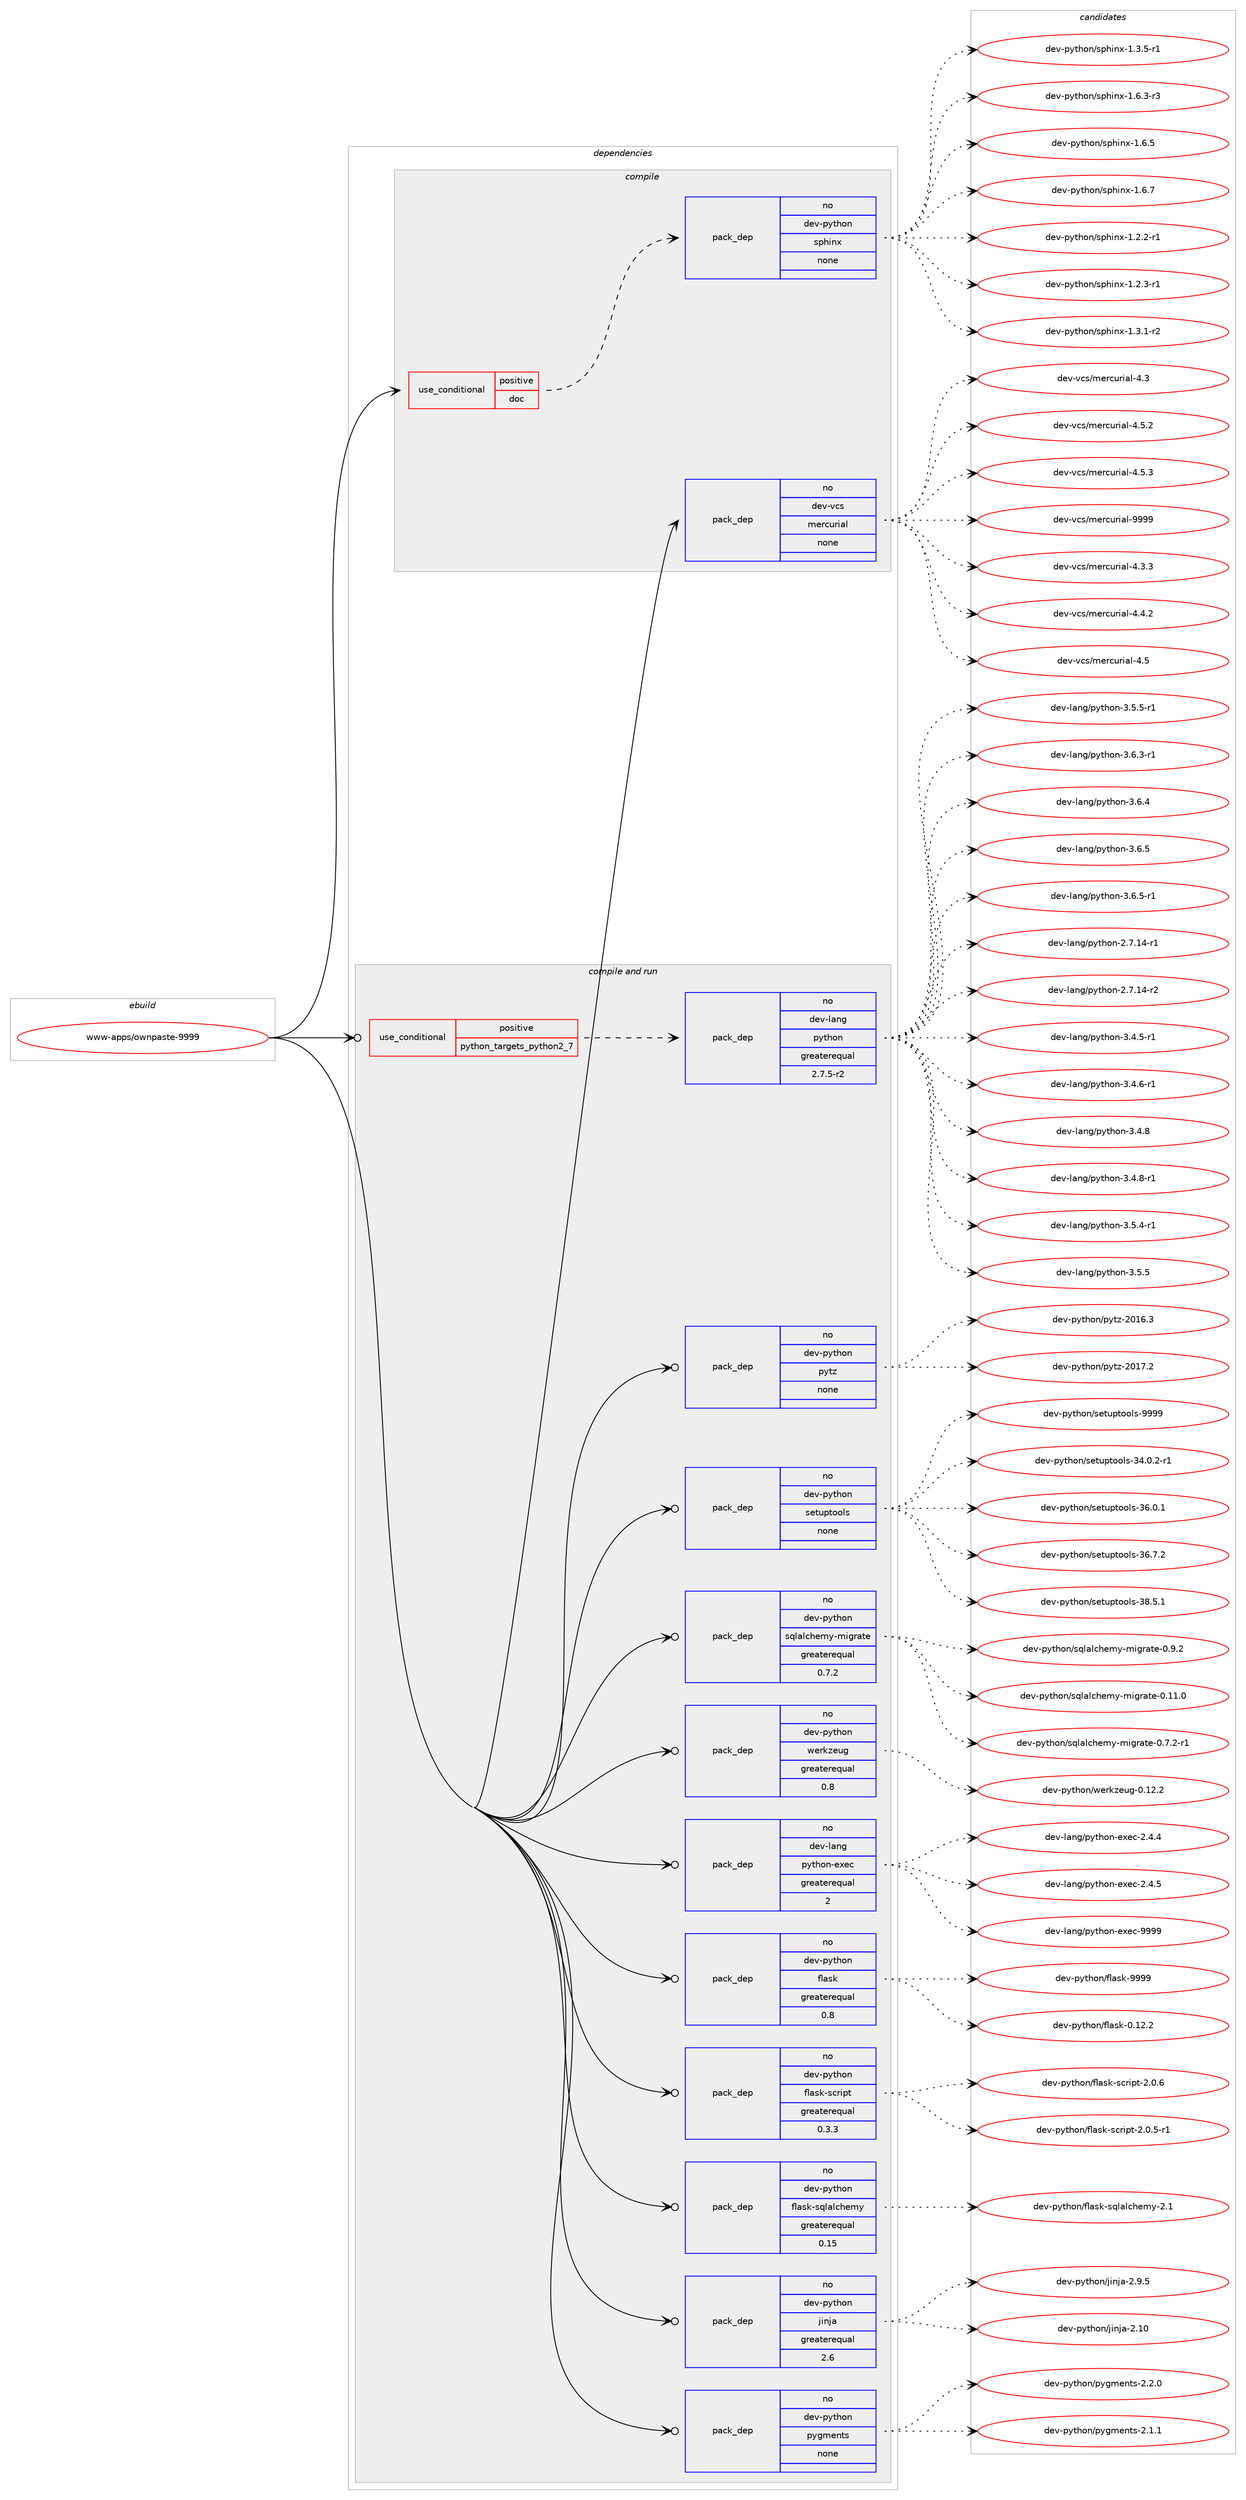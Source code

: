 digraph prolog {

# *************
# Graph options
# *************

newrank=true;
concentrate=true;
compound=true;
graph [rankdir=LR,fontname=Helvetica,fontsize=10,ranksep=1.5];#, ranksep=2.5, nodesep=0.2];
edge  [arrowhead=vee];
node  [fontname=Helvetica,fontsize=10];

# **********
# The ebuild
# **********

subgraph cluster_leftcol {
color=gray;
rank=same;
label=<<i>ebuild</i>>;
id [label="www-apps/ownpaste-9999", color=red, width=4, href="../www-apps/ownpaste-9999.svg"];
}

# ****************
# The dependencies
# ****************

subgraph cluster_midcol {
color=gray;
label=<<i>dependencies</i>>;
subgraph cluster_compile {
fillcolor="#eeeeee";
style=filled;
label=<<i>compile</i>>;
subgraph cond734 {
dependency8181 [label=<<TABLE BORDER="0" CELLBORDER="1" CELLSPACING="0" CELLPADDING="4"><TR><TD ROWSPAN="3" CELLPADDING="10">use_conditional</TD></TR><TR><TD>positive</TD></TR><TR><TD>doc</TD></TR></TABLE>>, shape=none, color=red];
subgraph pack7363 {
dependency8182 [label=<<TABLE BORDER="0" CELLBORDER="1" CELLSPACING="0" CELLPADDING="4" WIDTH="220"><TR><TD ROWSPAN="6" CELLPADDING="30">pack_dep</TD></TR><TR><TD WIDTH="110">no</TD></TR><TR><TD>dev-python</TD></TR><TR><TD>sphinx</TD></TR><TR><TD>none</TD></TR><TR><TD></TD></TR></TABLE>>, shape=none, color=blue];
}
dependency8181:e -> dependency8182:w [weight=20,style="dashed",arrowhead="vee"];
}
id:e -> dependency8181:w [weight=20,style="solid",arrowhead="vee"];
subgraph pack7364 {
dependency8183 [label=<<TABLE BORDER="0" CELLBORDER="1" CELLSPACING="0" CELLPADDING="4" WIDTH="220"><TR><TD ROWSPAN="6" CELLPADDING="30">pack_dep</TD></TR><TR><TD WIDTH="110">no</TD></TR><TR><TD>dev-vcs</TD></TR><TR><TD>mercurial</TD></TR><TR><TD>none</TD></TR><TR><TD></TD></TR></TABLE>>, shape=none, color=blue];
}
id:e -> dependency8183:w [weight=20,style="solid",arrowhead="vee"];
}
subgraph cluster_compileandrun {
fillcolor="#eeeeee";
style=filled;
label=<<i>compile and run</i>>;
subgraph cond735 {
dependency8184 [label=<<TABLE BORDER="0" CELLBORDER="1" CELLSPACING="0" CELLPADDING="4"><TR><TD ROWSPAN="3" CELLPADDING="10">use_conditional</TD></TR><TR><TD>positive</TD></TR><TR><TD>python_targets_python2_7</TD></TR></TABLE>>, shape=none, color=red];
subgraph pack7365 {
dependency8185 [label=<<TABLE BORDER="0" CELLBORDER="1" CELLSPACING="0" CELLPADDING="4" WIDTH="220"><TR><TD ROWSPAN="6" CELLPADDING="30">pack_dep</TD></TR><TR><TD WIDTH="110">no</TD></TR><TR><TD>dev-lang</TD></TR><TR><TD>python</TD></TR><TR><TD>greaterequal</TD></TR><TR><TD>2.7.5-r2</TD></TR></TABLE>>, shape=none, color=blue];
}
dependency8184:e -> dependency8185:w [weight=20,style="dashed",arrowhead="vee"];
}
id:e -> dependency8184:w [weight=20,style="solid",arrowhead="odotvee"];
subgraph pack7366 {
dependency8186 [label=<<TABLE BORDER="0" CELLBORDER="1" CELLSPACING="0" CELLPADDING="4" WIDTH="220"><TR><TD ROWSPAN="6" CELLPADDING="30">pack_dep</TD></TR><TR><TD WIDTH="110">no</TD></TR><TR><TD>dev-lang</TD></TR><TR><TD>python-exec</TD></TR><TR><TD>greaterequal</TD></TR><TR><TD>2</TD></TR></TABLE>>, shape=none, color=blue];
}
id:e -> dependency8186:w [weight=20,style="solid",arrowhead="odotvee"];
subgraph pack7367 {
dependency8187 [label=<<TABLE BORDER="0" CELLBORDER="1" CELLSPACING="0" CELLPADDING="4" WIDTH="220"><TR><TD ROWSPAN="6" CELLPADDING="30">pack_dep</TD></TR><TR><TD WIDTH="110">no</TD></TR><TR><TD>dev-python</TD></TR><TR><TD>flask</TD></TR><TR><TD>greaterequal</TD></TR><TR><TD>0.8</TD></TR></TABLE>>, shape=none, color=blue];
}
id:e -> dependency8187:w [weight=20,style="solid",arrowhead="odotvee"];
subgraph pack7368 {
dependency8188 [label=<<TABLE BORDER="0" CELLBORDER="1" CELLSPACING="0" CELLPADDING="4" WIDTH="220"><TR><TD ROWSPAN="6" CELLPADDING="30">pack_dep</TD></TR><TR><TD WIDTH="110">no</TD></TR><TR><TD>dev-python</TD></TR><TR><TD>flask-script</TD></TR><TR><TD>greaterequal</TD></TR><TR><TD>0.3.3</TD></TR></TABLE>>, shape=none, color=blue];
}
id:e -> dependency8188:w [weight=20,style="solid",arrowhead="odotvee"];
subgraph pack7369 {
dependency8189 [label=<<TABLE BORDER="0" CELLBORDER="1" CELLSPACING="0" CELLPADDING="4" WIDTH="220"><TR><TD ROWSPAN="6" CELLPADDING="30">pack_dep</TD></TR><TR><TD WIDTH="110">no</TD></TR><TR><TD>dev-python</TD></TR><TR><TD>flask-sqlalchemy</TD></TR><TR><TD>greaterequal</TD></TR><TR><TD>0.15</TD></TR></TABLE>>, shape=none, color=blue];
}
id:e -> dependency8189:w [weight=20,style="solid",arrowhead="odotvee"];
subgraph pack7370 {
dependency8190 [label=<<TABLE BORDER="0" CELLBORDER="1" CELLSPACING="0" CELLPADDING="4" WIDTH="220"><TR><TD ROWSPAN="6" CELLPADDING="30">pack_dep</TD></TR><TR><TD WIDTH="110">no</TD></TR><TR><TD>dev-python</TD></TR><TR><TD>jinja</TD></TR><TR><TD>greaterequal</TD></TR><TR><TD>2.6</TD></TR></TABLE>>, shape=none, color=blue];
}
id:e -> dependency8190:w [weight=20,style="solid",arrowhead="odotvee"];
subgraph pack7371 {
dependency8191 [label=<<TABLE BORDER="0" CELLBORDER="1" CELLSPACING="0" CELLPADDING="4" WIDTH="220"><TR><TD ROWSPAN="6" CELLPADDING="30">pack_dep</TD></TR><TR><TD WIDTH="110">no</TD></TR><TR><TD>dev-python</TD></TR><TR><TD>pygments</TD></TR><TR><TD>none</TD></TR><TR><TD></TD></TR></TABLE>>, shape=none, color=blue];
}
id:e -> dependency8191:w [weight=20,style="solid",arrowhead="odotvee"];
subgraph pack7372 {
dependency8192 [label=<<TABLE BORDER="0" CELLBORDER="1" CELLSPACING="0" CELLPADDING="4" WIDTH="220"><TR><TD ROWSPAN="6" CELLPADDING="30">pack_dep</TD></TR><TR><TD WIDTH="110">no</TD></TR><TR><TD>dev-python</TD></TR><TR><TD>pytz</TD></TR><TR><TD>none</TD></TR><TR><TD></TD></TR></TABLE>>, shape=none, color=blue];
}
id:e -> dependency8192:w [weight=20,style="solid",arrowhead="odotvee"];
subgraph pack7373 {
dependency8193 [label=<<TABLE BORDER="0" CELLBORDER="1" CELLSPACING="0" CELLPADDING="4" WIDTH="220"><TR><TD ROWSPAN="6" CELLPADDING="30">pack_dep</TD></TR><TR><TD WIDTH="110">no</TD></TR><TR><TD>dev-python</TD></TR><TR><TD>setuptools</TD></TR><TR><TD>none</TD></TR><TR><TD></TD></TR></TABLE>>, shape=none, color=blue];
}
id:e -> dependency8193:w [weight=20,style="solid",arrowhead="odotvee"];
subgraph pack7374 {
dependency8194 [label=<<TABLE BORDER="0" CELLBORDER="1" CELLSPACING="0" CELLPADDING="4" WIDTH="220"><TR><TD ROWSPAN="6" CELLPADDING="30">pack_dep</TD></TR><TR><TD WIDTH="110">no</TD></TR><TR><TD>dev-python</TD></TR><TR><TD>sqlalchemy-migrate</TD></TR><TR><TD>greaterequal</TD></TR><TR><TD>0.7.2</TD></TR></TABLE>>, shape=none, color=blue];
}
id:e -> dependency8194:w [weight=20,style="solid",arrowhead="odotvee"];
subgraph pack7375 {
dependency8195 [label=<<TABLE BORDER="0" CELLBORDER="1" CELLSPACING="0" CELLPADDING="4" WIDTH="220"><TR><TD ROWSPAN="6" CELLPADDING="30">pack_dep</TD></TR><TR><TD WIDTH="110">no</TD></TR><TR><TD>dev-python</TD></TR><TR><TD>werkzeug</TD></TR><TR><TD>greaterequal</TD></TR><TR><TD>0.8</TD></TR></TABLE>>, shape=none, color=blue];
}
id:e -> dependency8195:w [weight=20,style="solid",arrowhead="odotvee"];
}
subgraph cluster_run {
fillcolor="#eeeeee";
style=filled;
label=<<i>run</i>>;
}
}

# **************
# The candidates
# **************

subgraph cluster_choices {
rank=same;
color=gray;
label=<<i>candidates</i>>;

subgraph choice7363 {
color=black;
nodesep=1;
choice10010111845112121116104111110471151121041051101204549465046504511449 [label="dev-python/sphinx-1.2.2-r1", color=red, width=4,href="../dev-python/sphinx-1.2.2-r1.svg"];
choice10010111845112121116104111110471151121041051101204549465046514511449 [label="dev-python/sphinx-1.2.3-r1", color=red, width=4,href="../dev-python/sphinx-1.2.3-r1.svg"];
choice10010111845112121116104111110471151121041051101204549465146494511450 [label="dev-python/sphinx-1.3.1-r2", color=red, width=4,href="../dev-python/sphinx-1.3.1-r2.svg"];
choice10010111845112121116104111110471151121041051101204549465146534511449 [label="dev-python/sphinx-1.3.5-r1", color=red, width=4,href="../dev-python/sphinx-1.3.5-r1.svg"];
choice10010111845112121116104111110471151121041051101204549465446514511451 [label="dev-python/sphinx-1.6.3-r3", color=red, width=4,href="../dev-python/sphinx-1.6.3-r3.svg"];
choice1001011184511212111610411111047115112104105110120454946544653 [label="dev-python/sphinx-1.6.5", color=red, width=4,href="../dev-python/sphinx-1.6.5.svg"];
choice1001011184511212111610411111047115112104105110120454946544655 [label="dev-python/sphinx-1.6.7", color=red, width=4,href="../dev-python/sphinx-1.6.7.svg"];
dependency8182:e -> choice10010111845112121116104111110471151121041051101204549465046504511449:w [style=dotted,weight="100"];
dependency8182:e -> choice10010111845112121116104111110471151121041051101204549465046514511449:w [style=dotted,weight="100"];
dependency8182:e -> choice10010111845112121116104111110471151121041051101204549465146494511450:w [style=dotted,weight="100"];
dependency8182:e -> choice10010111845112121116104111110471151121041051101204549465146534511449:w [style=dotted,weight="100"];
dependency8182:e -> choice10010111845112121116104111110471151121041051101204549465446514511451:w [style=dotted,weight="100"];
dependency8182:e -> choice1001011184511212111610411111047115112104105110120454946544653:w [style=dotted,weight="100"];
dependency8182:e -> choice1001011184511212111610411111047115112104105110120454946544655:w [style=dotted,weight="100"];
}
subgraph choice7364 {
color=black;
nodesep=1;
choice1001011184511899115471091011149911711410597108455246514651 [label="dev-vcs/mercurial-4.3.3", color=red, width=4,href="../dev-vcs/mercurial-4.3.3.svg"];
choice1001011184511899115471091011149911711410597108455246524650 [label="dev-vcs/mercurial-4.4.2", color=red, width=4,href="../dev-vcs/mercurial-4.4.2.svg"];
choice100101118451189911547109101114991171141059710845524653 [label="dev-vcs/mercurial-4.5", color=red, width=4,href="../dev-vcs/mercurial-4.5.svg"];
choice100101118451189911547109101114991171141059710845524651 [label="dev-vcs/mercurial-4.3", color=red, width=4,href="../dev-vcs/mercurial-4.3.svg"];
choice1001011184511899115471091011149911711410597108455246534650 [label="dev-vcs/mercurial-4.5.2", color=red, width=4,href="../dev-vcs/mercurial-4.5.2.svg"];
choice1001011184511899115471091011149911711410597108455246534651 [label="dev-vcs/mercurial-4.5.3", color=red, width=4,href="../dev-vcs/mercurial-4.5.3.svg"];
choice10010111845118991154710910111499117114105971084557575757 [label="dev-vcs/mercurial-9999", color=red, width=4,href="../dev-vcs/mercurial-9999.svg"];
dependency8183:e -> choice1001011184511899115471091011149911711410597108455246514651:w [style=dotted,weight="100"];
dependency8183:e -> choice1001011184511899115471091011149911711410597108455246524650:w [style=dotted,weight="100"];
dependency8183:e -> choice100101118451189911547109101114991171141059710845524653:w [style=dotted,weight="100"];
dependency8183:e -> choice100101118451189911547109101114991171141059710845524651:w [style=dotted,weight="100"];
dependency8183:e -> choice1001011184511899115471091011149911711410597108455246534650:w [style=dotted,weight="100"];
dependency8183:e -> choice1001011184511899115471091011149911711410597108455246534651:w [style=dotted,weight="100"];
dependency8183:e -> choice10010111845118991154710910111499117114105971084557575757:w [style=dotted,weight="100"];
}
subgraph choice7365 {
color=black;
nodesep=1;
choice100101118451089711010347112121116104111110455046554649524511449 [label="dev-lang/python-2.7.14-r1", color=red, width=4,href="../dev-lang/python-2.7.14-r1.svg"];
choice100101118451089711010347112121116104111110455046554649524511450 [label="dev-lang/python-2.7.14-r2", color=red, width=4,href="../dev-lang/python-2.7.14-r2.svg"];
choice1001011184510897110103471121211161041111104551465246534511449 [label="dev-lang/python-3.4.5-r1", color=red, width=4,href="../dev-lang/python-3.4.5-r1.svg"];
choice1001011184510897110103471121211161041111104551465246544511449 [label="dev-lang/python-3.4.6-r1", color=red, width=4,href="../dev-lang/python-3.4.6-r1.svg"];
choice100101118451089711010347112121116104111110455146524656 [label="dev-lang/python-3.4.8", color=red, width=4,href="../dev-lang/python-3.4.8.svg"];
choice1001011184510897110103471121211161041111104551465246564511449 [label="dev-lang/python-3.4.8-r1", color=red, width=4,href="../dev-lang/python-3.4.8-r1.svg"];
choice1001011184510897110103471121211161041111104551465346524511449 [label="dev-lang/python-3.5.4-r1", color=red, width=4,href="../dev-lang/python-3.5.4-r1.svg"];
choice100101118451089711010347112121116104111110455146534653 [label="dev-lang/python-3.5.5", color=red, width=4,href="../dev-lang/python-3.5.5.svg"];
choice1001011184510897110103471121211161041111104551465346534511449 [label="dev-lang/python-3.5.5-r1", color=red, width=4,href="../dev-lang/python-3.5.5-r1.svg"];
choice1001011184510897110103471121211161041111104551465446514511449 [label="dev-lang/python-3.6.3-r1", color=red, width=4,href="../dev-lang/python-3.6.3-r1.svg"];
choice100101118451089711010347112121116104111110455146544652 [label="dev-lang/python-3.6.4", color=red, width=4,href="../dev-lang/python-3.6.4.svg"];
choice100101118451089711010347112121116104111110455146544653 [label="dev-lang/python-3.6.5", color=red, width=4,href="../dev-lang/python-3.6.5.svg"];
choice1001011184510897110103471121211161041111104551465446534511449 [label="dev-lang/python-3.6.5-r1", color=red, width=4,href="../dev-lang/python-3.6.5-r1.svg"];
dependency8185:e -> choice100101118451089711010347112121116104111110455046554649524511449:w [style=dotted,weight="100"];
dependency8185:e -> choice100101118451089711010347112121116104111110455046554649524511450:w [style=dotted,weight="100"];
dependency8185:e -> choice1001011184510897110103471121211161041111104551465246534511449:w [style=dotted,weight="100"];
dependency8185:e -> choice1001011184510897110103471121211161041111104551465246544511449:w [style=dotted,weight="100"];
dependency8185:e -> choice100101118451089711010347112121116104111110455146524656:w [style=dotted,weight="100"];
dependency8185:e -> choice1001011184510897110103471121211161041111104551465246564511449:w [style=dotted,weight="100"];
dependency8185:e -> choice1001011184510897110103471121211161041111104551465346524511449:w [style=dotted,weight="100"];
dependency8185:e -> choice100101118451089711010347112121116104111110455146534653:w [style=dotted,weight="100"];
dependency8185:e -> choice1001011184510897110103471121211161041111104551465346534511449:w [style=dotted,weight="100"];
dependency8185:e -> choice1001011184510897110103471121211161041111104551465446514511449:w [style=dotted,weight="100"];
dependency8185:e -> choice100101118451089711010347112121116104111110455146544652:w [style=dotted,weight="100"];
dependency8185:e -> choice100101118451089711010347112121116104111110455146544653:w [style=dotted,weight="100"];
dependency8185:e -> choice1001011184510897110103471121211161041111104551465446534511449:w [style=dotted,weight="100"];
}
subgraph choice7366 {
color=black;
nodesep=1;
choice1001011184510897110103471121211161041111104510112010199455046524652 [label="dev-lang/python-exec-2.4.4", color=red, width=4,href="../dev-lang/python-exec-2.4.4.svg"];
choice1001011184510897110103471121211161041111104510112010199455046524653 [label="dev-lang/python-exec-2.4.5", color=red, width=4,href="../dev-lang/python-exec-2.4.5.svg"];
choice10010111845108971101034711212111610411111045101120101994557575757 [label="dev-lang/python-exec-9999", color=red, width=4,href="../dev-lang/python-exec-9999.svg"];
dependency8186:e -> choice1001011184510897110103471121211161041111104510112010199455046524652:w [style=dotted,weight="100"];
dependency8186:e -> choice1001011184510897110103471121211161041111104510112010199455046524653:w [style=dotted,weight="100"];
dependency8186:e -> choice10010111845108971101034711212111610411111045101120101994557575757:w [style=dotted,weight="100"];
}
subgraph choice7367 {
color=black;
nodesep=1;
choice10010111845112121116104111110471021089711510745484649504650 [label="dev-python/flask-0.12.2", color=red, width=4,href="../dev-python/flask-0.12.2.svg"];
choice1001011184511212111610411111047102108971151074557575757 [label="dev-python/flask-9999", color=red, width=4,href="../dev-python/flask-9999.svg"];
dependency8187:e -> choice10010111845112121116104111110471021089711510745484649504650:w [style=dotted,weight="100"];
dependency8187:e -> choice1001011184511212111610411111047102108971151074557575757:w [style=dotted,weight="100"];
}
subgraph choice7368 {
color=black;
nodesep=1;
choice10010111845112121116104111110471021089711510745115991141051121164550464846534511449 [label="dev-python/flask-script-2.0.5-r1", color=red, width=4,href="../dev-python/flask-script-2.0.5-r1.svg"];
choice1001011184511212111610411111047102108971151074511599114105112116455046484654 [label="dev-python/flask-script-2.0.6", color=red, width=4,href="../dev-python/flask-script-2.0.6.svg"];
dependency8188:e -> choice10010111845112121116104111110471021089711510745115991141051121164550464846534511449:w [style=dotted,weight="100"];
dependency8188:e -> choice1001011184511212111610411111047102108971151074511599114105112116455046484654:w [style=dotted,weight="100"];
}
subgraph choice7369 {
color=black;
nodesep=1;
choice10010111845112121116104111110471021089711510745115113108971089910410110912145504649 [label="dev-python/flask-sqlalchemy-2.1", color=red, width=4,href="../dev-python/flask-sqlalchemy-2.1.svg"];
dependency8189:e -> choice10010111845112121116104111110471021089711510745115113108971089910410110912145504649:w [style=dotted,weight="100"];
}
subgraph choice7370 {
color=black;
nodesep=1;
choice1001011184511212111610411111047106105110106974550464948 [label="dev-python/jinja-2.10", color=red, width=4,href="../dev-python/jinja-2.10.svg"];
choice100101118451121211161041111104710610511010697455046574653 [label="dev-python/jinja-2.9.5", color=red, width=4,href="../dev-python/jinja-2.9.5.svg"];
dependency8190:e -> choice1001011184511212111610411111047106105110106974550464948:w [style=dotted,weight="100"];
dependency8190:e -> choice100101118451121211161041111104710610511010697455046574653:w [style=dotted,weight="100"];
}
subgraph choice7371 {
color=black;
nodesep=1;
choice1001011184511212111610411111047112121103109101110116115455046494649 [label="dev-python/pygments-2.1.1", color=red, width=4,href="../dev-python/pygments-2.1.1.svg"];
choice1001011184511212111610411111047112121103109101110116115455046504648 [label="dev-python/pygments-2.2.0", color=red, width=4,href="../dev-python/pygments-2.2.0.svg"];
dependency8191:e -> choice1001011184511212111610411111047112121103109101110116115455046494649:w [style=dotted,weight="100"];
dependency8191:e -> choice1001011184511212111610411111047112121103109101110116115455046504648:w [style=dotted,weight="100"];
}
subgraph choice7372 {
color=black;
nodesep=1;
choice100101118451121211161041111104711212111612245504849544651 [label="dev-python/pytz-2016.3", color=red, width=4,href="../dev-python/pytz-2016.3.svg"];
choice100101118451121211161041111104711212111612245504849554650 [label="dev-python/pytz-2017.2", color=red, width=4,href="../dev-python/pytz-2017.2.svg"];
dependency8192:e -> choice100101118451121211161041111104711212111612245504849544651:w [style=dotted,weight="100"];
dependency8192:e -> choice100101118451121211161041111104711212111612245504849554650:w [style=dotted,weight="100"];
}
subgraph choice7373 {
color=black;
nodesep=1;
choice1001011184511212111610411111047115101116117112116111111108115455152464846504511449 [label="dev-python/setuptools-34.0.2-r1", color=red, width=4,href="../dev-python/setuptools-34.0.2-r1.svg"];
choice100101118451121211161041111104711510111611711211611111110811545515446484649 [label="dev-python/setuptools-36.0.1", color=red, width=4,href="../dev-python/setuptools-36.0.1.svg"];
choice100101118451121211161041111104711510111611711211611111110811545515446554650 [label="dev-python/setuptools-36.7.2", color=red, width=4,href="../dev-python/setuptools-36.7.2.svg"];
choice100101118451121211161041111104711510111611711211611111110811545515646534649 [label="dev-python/setuptools-38.5.1", color=red, width=4,href="../dev-python/setuptools-38.5.1.svg"];
choice10010111845112121116104111110471151011161171121161111111081154557575757 [label="dev-python/setuptools-9999", color=red, width=4,href="../dev-python/setuptools-9999.svg"];
dependency8193:e -> choice1001011184511212111610411111047115101116117112116111111108115455152464846504511449:w [style=dotted,weight="100"];
dependency8193:e -> choice100101118451121211161041111104711510111611711211611111110811545515446484649:w [style=dotted,weight="100"];
dependency8193:e -> choice100101118451121211161041111104711510111611711211611111110811545515446554650:w [style=dotted,weight="100"];
dependency8193:e -> choice100101118451121211161041111104711510111611711211611111110811545515646534649:w [style=dotted,weight="100"];
dependency8193:e -> choice10010111845112121116104111110471151011161171121161111111081154557575757:w [style=dotted,weight="100"];
}
subgraph choice7374 {
color=black;
nodesep=1;
choice10010111845112121116104111110471151131089710899104101109121451091051031149711610145484649494648 [label="dev-python/sqlalchemy-migrate-0.11.0", color=red, width=4,href="../dev-python/sqlalchemy-migrate-0.11.0.svg"];
choice1001011184511212111610411111047115113108971089910410110912145109105103114971161014548465546504511449 [label="dev-python/sqlalchemy-migrate-0.7.2-r1", color=red, width=4,href="../dev-python/sqlalchemy-migrate-0.7.2-r1.svg"];
choice100101118451121211161041111104711511310897108991041011091214510910510311497116101454846574650 [label="dev-python/sqlalchemy-migrate-0.9.2", color=red, width=4,href="../dev-python/sqlalchemy-migrate-0.9.2.svg"];
dependency8194:e -> choice10010111845112121116104111110471151131089710899104101109121451091051031149711610145484649494648:w [style=dotted,weight="100"];
dependency8194:e -> choice1001011184511212111610411111047115113108971089910410110912145109105103114971161014548465546504511449:w [style=dotted,weight="100"];
dependency8194:e -> choice100101118451121211161041111104711511310897108991041011091214510910510311497116101454846574650:w [style=dotted,weight="100"];
}
subgraph choice7375 {
color=black;
nodesep=1;
choice100101118451121211161041111104711910111410712210111710345484649504650 [label="dev-python/werkzeug-0.12.2", color=red, width=4,href="../dev-python/werkzeug-0.12.2.svg"];
dependency8195:e -> choice100101118451121211161041111104711910111410712210111710345484649504650:w [style=dotted,weight="100"];
}
}

}

